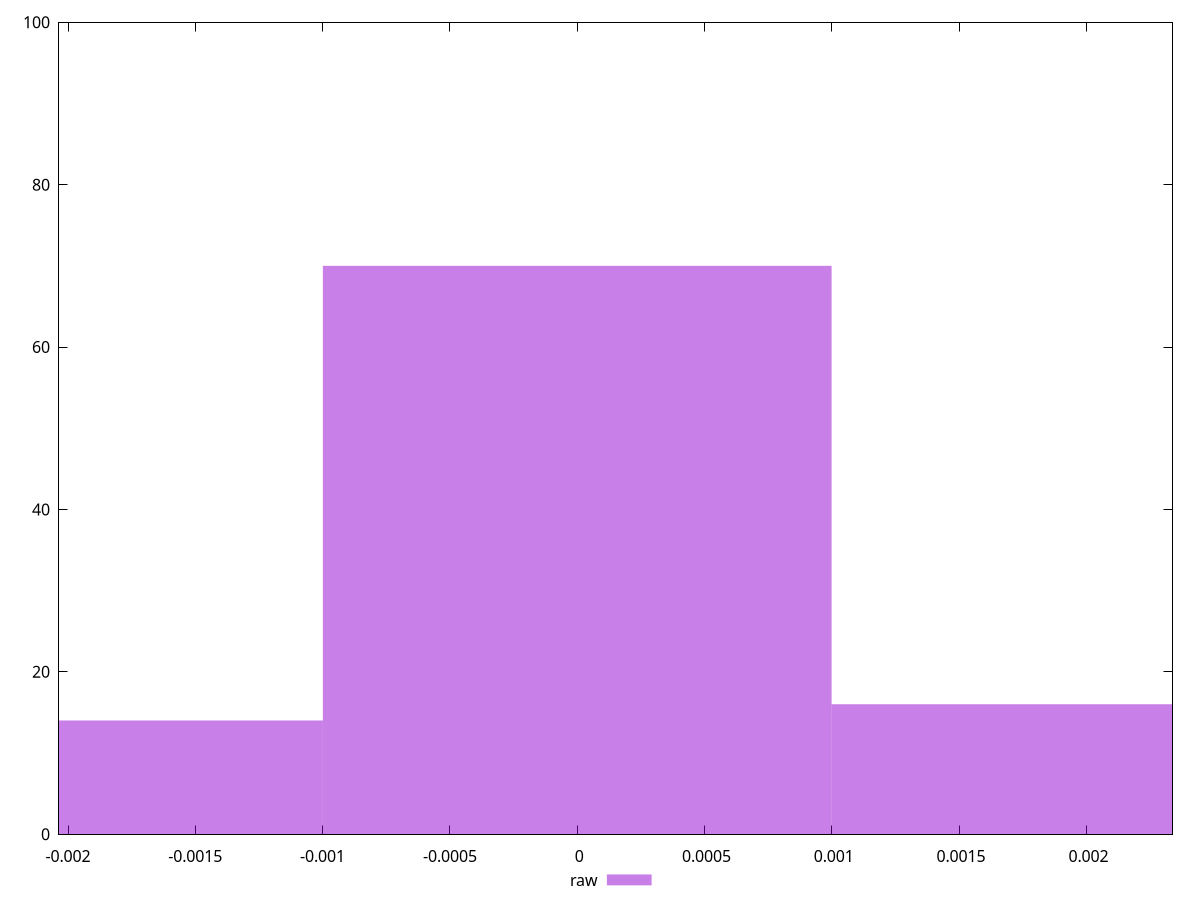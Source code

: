 reset

$raw <<EOF
0 70
-0.0019982238194766575 14
0.0019982238194766575 16
EOF

set key outside below
set boxwidth 0.0019982238194766575
set xrange [-0.002035408783212598:0.002338124990574144]
set yrange [0:100]
set trange [0:100]
set style fill transparent solid 0.5 noborder
set terminal svg size 640, 490 enhanced background rgb 'white'
set output "report_00019_2021-02-10T18-14-37.922Z//meta/pScore-difference/samples/pages+cached/raw/histogram.svg"

plot $raw title "raw" with boxes

reset
